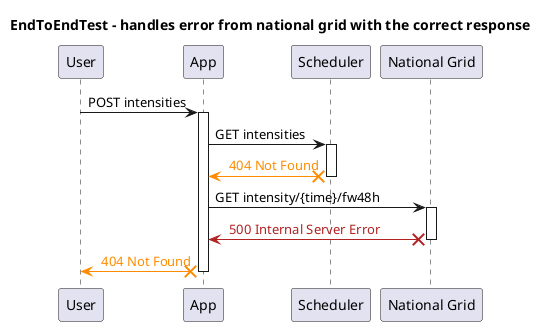 @startuml
title EndToEndTest - handles error from national grid with the correct response
participant "User"
participant "App"
participant "Scheduler"
participant "National Grid"
"User" -> "App": POST intensities
activate "App"
"App" -> "Scheduler": GET intensities
activate "Scheduler"

"Scheduler" X-[#DarkOrange]> "App": <color:DarkOrange> 404 Not Found
deactivate "Scheduler"
"App" -> "National Grid": GET intensity/{time}/fw48h
activate "National Grid"

"National Grid" X-[#FireBrick]> "App": <color:FireBrick> 500 Internal Server Error
deactivate "National Grid"
"App" X-[#DarkOrange]> "User": <color:DarkOrange> 404 Not Found
deactivate "App"
@enduml